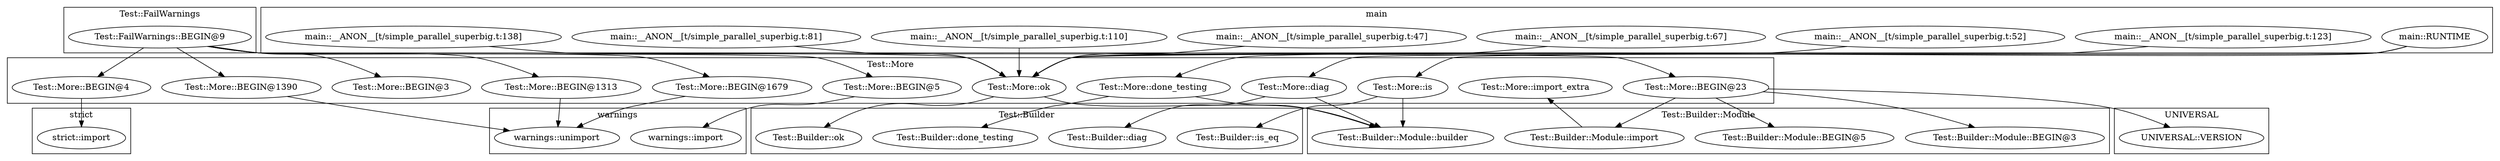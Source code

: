 digraph {
graph [overlap=false]
subgraph cluster_strict {
	label="strict";
	"strict::import";
}
subgraph cluster_Test_Builder {
	label="Test::Builder";
	"Test::Builder::is_eq";
	"Test::Builder::diag";
	"Test::Builder::ok";
	"Test::Builder::done_testing";
}
subgraph cluster_Test_FailWarnings {
	label="Test::FailWarnings";
	"Test::FailWarnings::BEGIN@9";
}
subgraph cluster_Test_More {
	label="Test::More";
	"Test::More::BEGIN@4";
	"Test::More::BEGIN@1679";
	"Test::More::BEGIN@5";
	"Test::More::done_testing";
	"Test::More::BEGIN@1313";
	"Test::More::is";
	"Test::More::BEGIN@1390";
	"Test::More::BEGIN@23";
	"Test::More::import_extra";
	"Test::More::BEGIN@3";
	"Test::More::ok";
	"Test::More::diag";
}
subgraph cluster_warnings {
	label="warnings";
	"warnings::unimport";
	"warnings::import";
}
subgraph cluster_main {
	label="main";
	"main::__ANON__[t/simple_parallel_superbig.t:138]";
	"main::__ANON__[t/simple_parallel_superbig.t:123]";
	"main::__ANON__[t/simple_parallel_superbig.t:52]";
	"main::RUNTIME";
	"main::__ANON__[t/simple_parallel_superbig.t:47]";
	"main::__ANON__[t/simple_parallel_superbig.t:110]";
	"main::__ANON__[t/simple_parallel_superbig.t:81]";
	"main::__ANON__[t/simple_parallel_superbig.t:67]";
}
subgraph cluster_UNIVERSAL {
	label="UNIVERSAL";
	"UNIVERSAL::VERSION";
}
subgraph cluster_Test_Builder_Module {
	label="Test::Builder::Module";
	"Test::Builder::Module::import";
	"Test::Builder::Module::BEGIN@3";
	"Test::Builder::Module::builder";
	"Test::Builder::Module::BEGIN@5";
}
"main::__ANON__[t/simple_parallel_superbig.t:138]" -> "Test::More::ok";
"main::__ANON__[t/simple_parallel_superbig.t:123]" -> "Test::More::ok";
"main::__ANON__[t/simple_parallel_superbig.t:47]" -> "Test::More::ok";
"main::__ANON__[t/simple_parallel_superbig.t:52]" -> "Test::More::ok";
"main::__ANON__[t/simple_parallel_superbig.t:110]" -> "Test::More::ok";
"main::__ANON__[t/simple_parallel_superbig.t:67]" -> "Test::More::ok";
"main::__ANON__[t/simple_parallel_superbig.t:81]" -> "Test::More::ok";
"Test::More::BEGIN@5" -> "warnings::import";
"Test::FailWarnings::BEGIN@9" -> "Test::More::BEGIN@1313";
"Test::More::ok" -> "Test::Builder::ok";
"Test::More::BEGIN@23" -> "Test::Builder::Module::BEGIN@3";
"Test::More::BEGIN@23" -> "UNIVERSAL::VERSION";
"Test::FailWarnings::BEGIN@9" -> "Test::More::BEGIN@5";
"Test::FailWarnings::BEGIN@9" -> "Test::More::BEGIN@1679";
"main::RUNTIME" -> "Test::More::done_testing";
"Test::More::BEGIN@4" -> "strict::import";
"Test::More::BEGIN@23" -> "Test::Builder::Module::BEGIN@5";
"Test::More::ok" -> "Test::Builder::Module::builder";
"Test::More::done_testing" -> "Test::Builder::Module::builder";
"Test::More::is" -> "Test::Builder::Module::builder";
"Test::More::diag" -> "Test::Builder::Module::builder";
"Test::FailWarnings::BEGIN@9" -> "Test::More::BEGIN@23";
"Test::FailWarnings::BEGIN@9" -> "Test::More::BEGIN@3";
"Test::More::diag" -> "Test::Builder::diag";
"Test::More::BEGIN@23" -> "Test::Builder::Module::import";
"Test::More::done_testing" -> "Test::Builder::done_testing";
"main::RUNTIME" -> "Test::More::is";
"Test::More::BEGIN@1313" -> "warnings::unimport";
"Test::More::BEGIN@1390" -> "warnings::unimport";
"Test::More::BEGIN@1679" -> "warnings::unimport";
"Test::FailWarnings::BEGIN@9" -> "Test::More::BEGIN@1390";
"Test::FailWarnings::BEGIN@9" -> "Test::More::BEGIN@4";
"Test::More::is" -> "Test::Builder::is_eq";
"Test::Builder::Module::import" -> "Test::More::import_extra";
"main::RUNTIME" -> "Test::More::diag";
}
